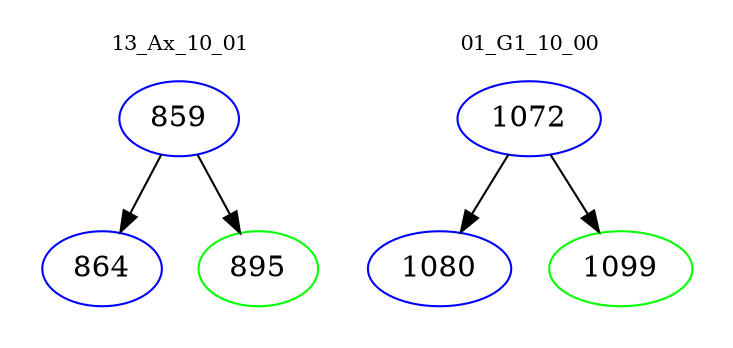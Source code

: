digraph{
subgraph cluster_0 {
color = white
label = "13_Ax_10_01";
fontsize=10;
T0_859 [label="859", color="blue"]
T0_859 -> T0_864 [color="black"]
T0_864 [label="864", color="blue"]
T0_859 -> T0_895 [color="black"]
T0_895 [label="895", color="green"]
}
subgraph cluster_1 {
color = white
label = "01_G1_10_00";
fontsize=10;
T1_1072 [label="1072", color="blue"]
T1_1072 -> T1_1080 [color="black"]
T1_1080 [label="1080", color="blue"]
T1_1072 -> T1_1099 [color="black"]
T1_1099 [label="1099", color="green"]
}
}
